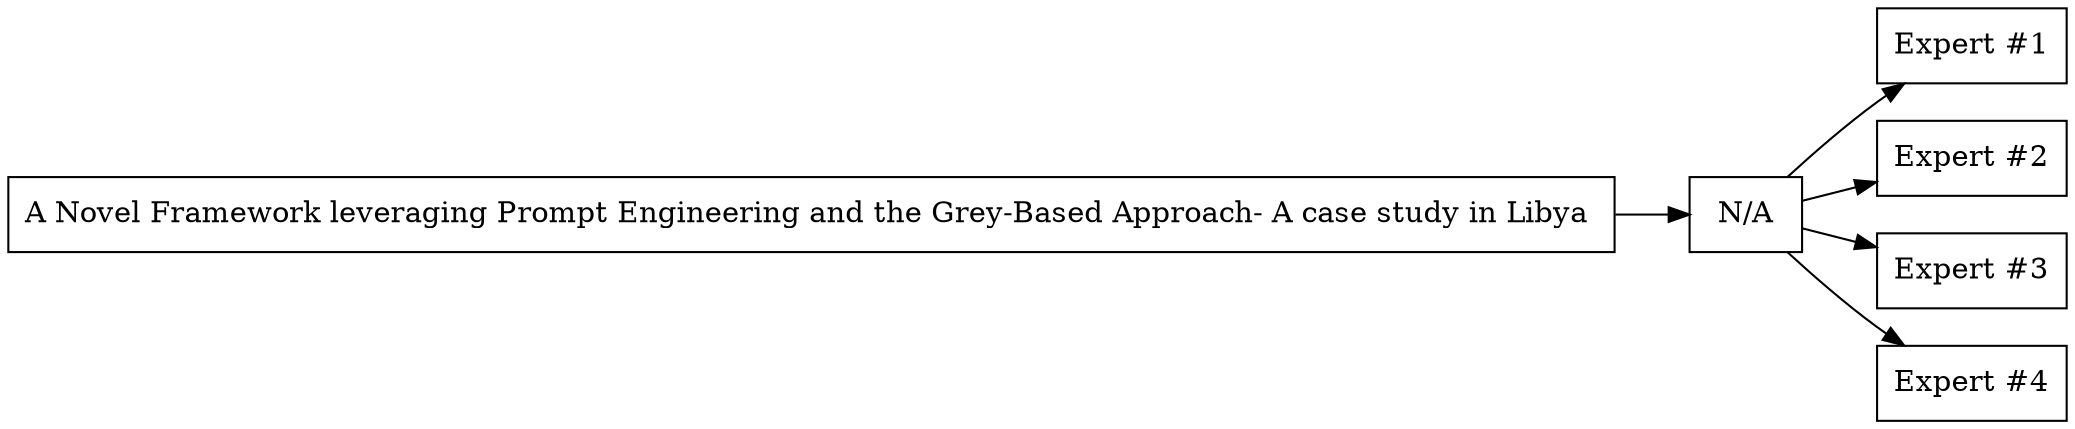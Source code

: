 digraph G {
rankdir=LR;
"A Novel Framework leveraging Prompt Engineering and the Grey-Based Approach- A case study in Libya " [shape=box];
"N/A" [shape=box];
"A Novel Framework leveraging Prompt Engineering and the Grey-Based Approach- A case study in Libya " -> "N/A";
"Expert #1" [shape=box];
"N/A" -> "Expert #1";
"Expert #2" [shape=box];
"N/A" -> "Expert #2";
"Expert #3" [shape=box];
"N/A" -> "Expert #3";
"Expert #4" [shape=box];
"N/A" -> "Expert #4";
}
